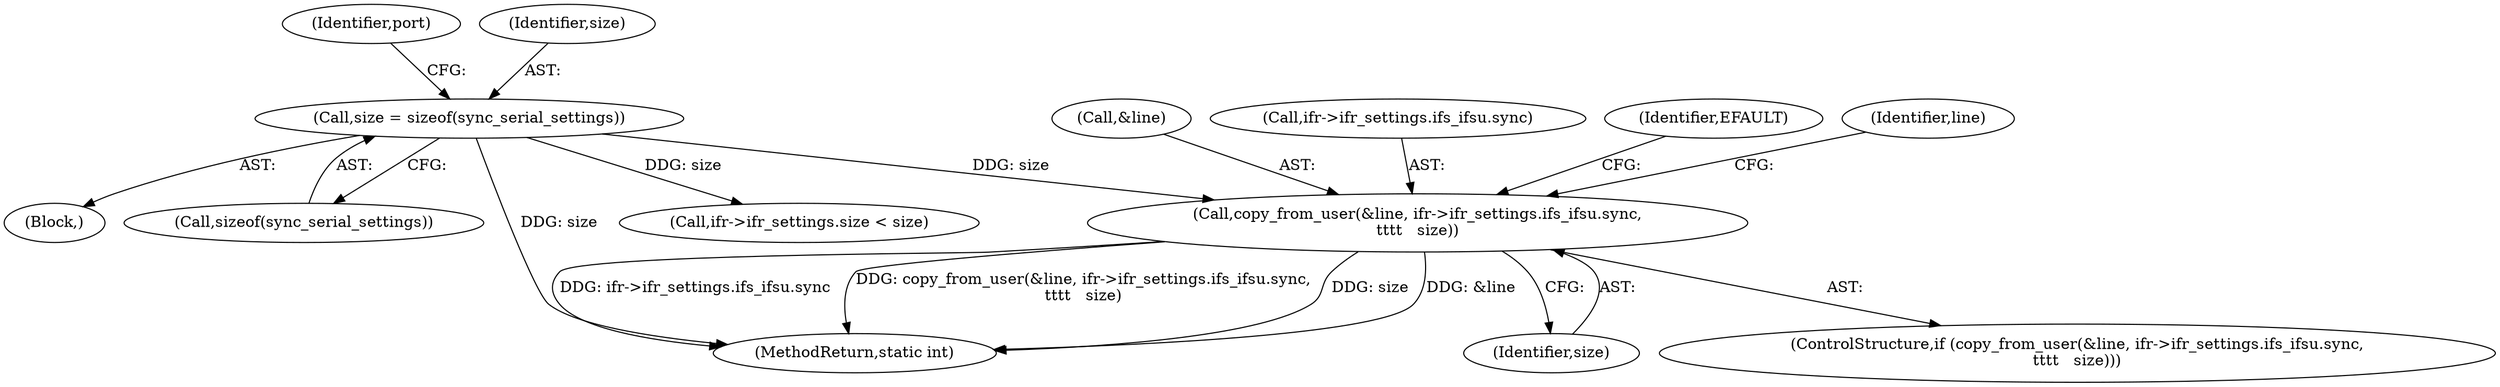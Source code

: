 digraph "0_linux_2b13d06c9584b4eb773f1e80bbaedab9a1c344e1@API" {
"1000220" [label="(Call,copy_from_user(&line, ifr->ifr_settings.ifs_ifsu.sync,\n\t\t\t\t   size))"];
"1000108" [label="(Call,size = sizeof(sync_serial_settings))"];
"1000274" [label="(MethodReturn,static int)"];
"1000221" [label="(Call,&line)"];
"1000230" [label="(Identifier,size)"];
"1000223" [label="(Call,ifr->ifr_settings.ifs_ifsu.sync)"];
"1000220" [label="(Call,copy_from_user(&line, ifr->ifr_settings.ifs_ifsu.sync,\n\t\t\t\t   size))"];
"1000143" [label="(Call,ifr->ifr_settings.size < size)"];
"1000233" [label="(Identifier,EFAULT)"];
"1000219" [label="(ControlStructure,if (copy_from_user(&line, ifr->ifr_settings.ifs_ifsu.sync,\n\t\t\t\t   size)))"];
"1000238" [label="(Identifier,line)"];
"1000110" [label="(Call,sizeof(sync_serial_settings))"];
"1000108" [label="(Call,size = sizeof(sync_serial_settings))"];
"1000115" [label="(Identifier,port)"];
"1000109" [label="(Identifier,size)"];
"1000106" [label="(Block,)"];
"1000220" -> "1000219"  [label="AST: "];
"1000220" -> "1000230"  [label="CFG: "];
"1000221" -> "1000220"  [label="AST: "];
"1000223" -> "1000220"  [label="AST: "];
"1000230" -> "1000220"  [label="AST: "];
"1000233" -> "1000220"  [label="CFG: "];
"1000238" -> "1000220"  [label="CFG: "];
"1000220" -> "1000274"  [label="DDG: &line"];
"1000220" -> "1000274"  [label="DDG: ifr->ifr_settings.ifs_ifsu.sync"];
"1000220" -> "1000274"  [label="DDG: copy_from_user(&line, ifr->ifr_settings.ifs_ifsu.sync,\n\t\t\t\t   size)"];
"1000220" -> "1000274"  [label="DDG: size"];
"1000108" -> "1000220"  [label="DDG: size"];
"1000108" -> "1000106"  [label="AST: "];
"1000108" -> "1000110"  [label="CFG: "];
"1000109" -> "1000108"  [label="AST: "];
"1000110" -> "1000108"  [label="AST: "];
"1000115" -> "1000108"  [label="CFG: "];
"1000108" -> "1000274"  [label="DDG: size"];
"1000108" -> "1000143"  [label="DDG: size"];
}
